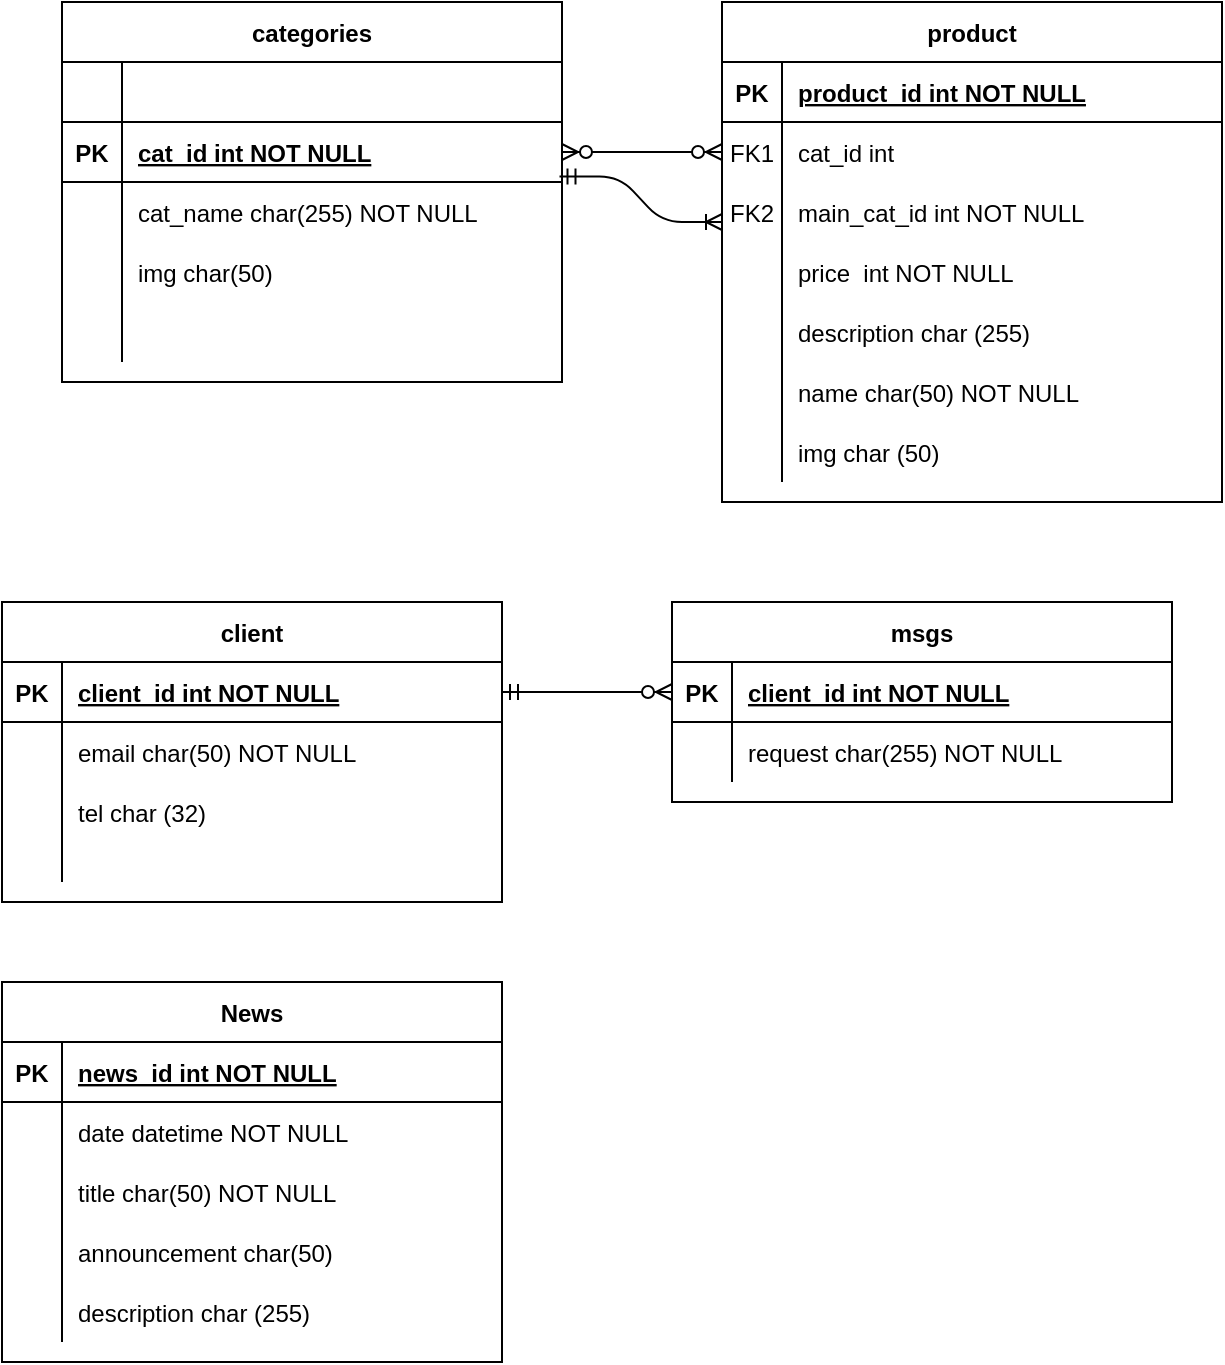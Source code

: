 <mxfile version="13.5.1" type="github">
  <diagram id="R2lEEEUBdFMjLlhIrx00" name="Page-1">
    <mxGraphModel dx="1422" dy="827" grid="1" gridSize="10" guides="1" tooltips="1" connect="1" arrows="1" fold="1" page="1" pageScale="1" pageWidth="850" pageHeight="1100" math="0" shadow="0" extFonts="Permanent Marker^https://fonts.googleapis.com/css?family=Permanent+Marker">
      <root>
        <mxCell id="0" />
        <mxCell id="1" parent="0" />
        <mxCell id="C-vyLk0tnHw3VtMMgP7b-2" value="product" style="shape=table;startSize=30;container=1;collapsible=1;childLayout=tableLayout;fixedRows=1;rowLines=0;fontStyle=1;align=center;resizeLast=1;" parent="1" vertex="1">
          <mxGeometry x="450" y="120" width="250" height="250" as="geometry" />
        </mxCell>
        <mxCell id="C-vyLk0tnHw3VtMMgP7b-3" value="" style="shape=partialRectangle;collapsible=0;dropTarget=0;pointerEvents=0;fillColor=none;points=[[0,0.5],[1,0.5]];portConstraint=eastwest;top=0;left=0;right=0;bottom=1;" parent="C-vyLk0tnHw3VtMMgP7b-2" vertex="1">
          <mxGeometry y="30" width="250" height="30" as="geometry" />
        </mxCell>
        <mxCell id="C-vyLk0tnHw3VtMMgP7b-4" value="PK" style="shape=partialRectangle;overflow=hidden;connectable=0;fillColor=none;top=0;left=0;bottom=0;right=0;fontStyle=1;" parent="C-vyLk0tnHw3VtMMgP7b-3" vertex="1">
          <mxGeometry width="30" height="30" as="geometry" />
        </mxCell>
        <mxCell id="C-vyLk0tnHw3VtMMgP7b-5" value="product_id int NOT NULL " style="shape=partialRectangle;overflow=hidden;connectable=0;fillColor=none;top=0;left=0;bottom=0;right=0;align=left;spacingLeft=6;fontStyle=5;" parent="C-vyLk0tnHw3VtMMgP7b-3" vertex="1">
          <mxGeometry x="30" width="220" height="30" as="geometry" />
        </mxCell>
        <mxCell id="C-vyLk0tnHw3VtMMgP7b-6" value="" style="shape=partialRectangle;collapsible=0;dropTarget=0;pointerEvents=0;fillColor=none;points=[[0,0.5],[1,0.5]];portConstraint=eastwest;top=0;left=0;right=0;bottom=0;" parent="C-vyLk0tnHw3VtMMgP7b-2" vertex="1">
          <mxGeometry y="60" width="250" height="30" as="geometry" />
        </mxCell>
        <mxCell id="C-vyLk0tnHw3VtMMgP7b-7" value="FK1" style="shape=partialRectangle;overflow=hidden;connectable=0;fillColor=none;top=0;left=0;bottom=0;right=0;" parent="C-vyLk0tnHw3VtMMgP7b-6" vertex="1">
          <mxGeometry width="30" height="30" as="geometry" />
        </mxCell>
        <mxCell id="C-vyLk0tnHw3VtMMgP7b-8" value="cat_id int " style="shape=partialRectangle;overflow=hidden;connectable=0;fillColor=none;top=0;left=0;bottom=0;right=0;align=left;spacingLeft=6;" parent="C-vyLk0tnHw3VtMMgP7b-6" vertex="1">
          <mxGeometry x="30" width="220" height="30" as="geometry" />
        </mxCell>
        <mxCell id="C-vyLk0tnHw3VtMMgP7b-9" value="" style="shape=partialRectangle;collapsible=0;dropTarget=0;pointerEvents=0;fillColor=none;points=[[0,0.5],[1,0.5]];portConstraint=eastwest;top=0;left=0;right=0;bottom=0;" parent="C-vyLk0tnHw3VtMMgP7b-2" vertex="1">
          <mxGeometry y="90" width="250" height="30" as="geometry" />
        </mxCell>
        <mxCell id="C-vyLk0tnHw3VtMMgP7b-10" value="FK2" style="shape=partialRectangle;overflow=hidden;connectable=0;fillColor=none;top=0;left=0;bottom=0;right=0;" parent="C-vyLk0tnHw3VtMMgP7b-9" vertex="1">
          <mxGeometry width="30" height="30" as="geometry" />
        </mxCell>
        <mxCell id="C-vyLk0tnHw3VtMMgP7b-11" value="main_cat_id int NOT NULL" style="shape=partialRectangle;overflow=hidden;connectable=0;fillColor=none;top=0;left=0;bottom=0;right=0;align=left;spacingLeft=6;" parent="C-vyLk0tnHw3VtMMgP7b-9" vertex="1">
          <mxGeometry x="30" width="220" height="30" as="geometry" />
        </mxCell>
        <mxCell id="bQkvxWkxiMDKkStKXYZC-28" style="shape=partialRectangle;collapsible=0;dropTarget=0;pointerEvents=0;fillColor=none;points=[[0,0.5],[1,0.5]];portConstraint=eastwest;top=0;left=0;right=0;bottom=0;" parent="C-vyLk0tnHw3VtMMgP7b-2" vertex="1">
          <mxGeometry y="120" width="250" height="30" as="geometry" />
        </mxCell>
        <mxCell id="bQkvxWkxiMDKkStKXYZC-29" style="shape=partialRectangle;overflow=hidden;connectable=0;fillColor=none;top=0;left=0;bottom=0;right=0;" parent="bQkvxWkxiMDKkStKXYZC-28" vertex="1">
          <mxGeometry width="30" height="30" as="geometry" />
        </mxCell>
        <mxCell id="bQkvxWkxiMDKkStKXYZC-30" value="price  int NOT NULL" style="shape=partialRectangle;overflow=hidden;connectable=0;fillColor=none;top=0;left=0;bottom=0;right=0;align=left;spacingLeft=6;" parent="bQkvxWkxiMDKkStKXYZC-28" vertex="1">
          <mxGeometry x="30" width="220" height="30" as="geometry" />
        </mxCell>
        <mxCell id="bQkvxWkxiMDKkStKXYZC-34" style="shape=partialRectangle;collapsible=0;dropTarget=0;pointerEvents=0;fillColor=none;points=[[0,0.5],[1,0.5]];portConstraint=eastwest;top=0;left=0;right=0;bottom=0;" parent="C-vyLk0tnHw3VtMMgP7b-2" vertex="1">
          <mxGeometry y="150" width="250" height="30" as="geometry" />
        </mxCell>
        <mxCell id="bQkvxWkxiMDKkStKXYZC-35" style="shape=partialRectangle;overflow=hidden;connectable=0;fillColor=none;top=0;left=0;bottom=0;right=0;" parent="bQkvxWkxiMDKkStKXYZC-34" vertex="1">
          <mxGeometry width="30" height="30" as="geometry" />
        </mxCell>
        <mxCell id="bQkvxWkxiMDKkStKXYZC-36" value="description char (255)" style="shape=partialRectangle;overflow=hidden;connectable=0;fillColor=none;top=0;left=0;bottom=0;right=0;align=left;spacingLeft=6;" parent="bQkvxWkxiMDKkStKXYZC-34" vertex="1">
          <mxGeometry x="30" width="220" height="30" as="geometry" />
        </mxCell>
        <mxCell id="bQkvxWkxiMDKkStKXYZC-31" style="shape=partialRectangle;collapsible=0;dropTarget=0;pointerEvents=0;fillColor=none;points=[[0,0.5],[1,0.5]];portConstraint=eastwest;top=0;left=0;right=0;bottom=0;" parent="C-vyLk0tnHw3VtMMgP7b-2" vertex="1">
          <mxGeometry y="180" width="250" height="30" as="geometry" />
        </mxCell>
        <mxCell id="bQkvxWkxiMDKkStKXYZC-32" style="shape=partialRectangle;overflow=hidden;connectable=0;fillColor=none;top=0;left=0;bottom=0;right=0;" parent="bQkvxWkxiMDKkStKXYZC-31" vertex="1">
          <mxGeometry width="30" height="30" as="geometry" />
        </mxCell>
        <mxCell id="bQkvxWkxiMDKkStKXYZC-33" value="name char(50) NOT NULL" style="shape=partialRectangle;overflow=hidden;connectable=0;fillColor=none;top=0;left=0;bottom=0;right=0;align=left;spacingLeft=6;" parent="bQkvxWkxiMDKkStKXYZC-31" vertex="1">
          <mxGeometry x="30" width="220" height="30" as="geometry" />
        </mxCell>
        <mxCell id="bQkvxWkxiMDKkStKXYZC-40" style="shape=partialRectangle;collapsible=0;dropTarget=0;pointerEvents=0;fillColor=none;points=[[0,0.5],[1,0.5]];portConstraint=eastwest;top=0;left=0;right=0;bottom=0;" parent="C-vyLk0tnHw3VtMMgP7b-2" vertex="1">
          <mxGeometry y="210" width="250" height="30" as="geometry" />
        </mxCell>
        <mxCell id="bQkvxWkxiMDKkStKXYZC-41" style="shape=partialRectangle;overflow=hidden;connectable=0;fillColor=none;top=0;left=0;bottom=0;right=0;" parent="bQkvxWkxiMDKkStKXYZC-40" vertex="1">
          <mxGeometry width="30" height="30" as="geometry" />
        </mxCell>
        <mxCell id="bQkvxWkxiMDKkStKXYZC-42" value="img char (50)" style="shape=partialRectangle;overflow=hidden;connectable=0;fillColor=none;top=0;left=0;bottom=0;right=0;align=left;spacingLeft=6;" parent="bQkvxWkxiMDKkStKXYZC-40" vertex="1">
          <mxGeometry x="30" width="220" height="30" as="geometry" />
        </mxCell>
        <mxCell id="C-vyLk0tnHw3VtMMgP7b-23" value="categories" style="shape=table;startSize=30;container=1;collapsible=1;childLayout=tableLayout;fixedRows=1;rowLines=0;fontStyle=1;align=center;resizeLast=1;" parent="1" vertex="1">
          <mxGeometry x="120" y="120" width="250" height="190" as="geometry">
            <mxRectangle x="120" y="120" width="90" height="30" as="alternateBounds" />
          </mxGeometry>
        </mxCell>
        <mxCell id="bQkvxWkxiMDKkStKXYZC-20" style="shape=partialRectangle;collapsible=0;dropTarget=0;pointerEvents=0;fillColor=none;points=[[0,0.5],[1,0.5]];portConstraint=eastwest;top=0;left=0;right=0;bottom=1;" parent="C-vyLk0tnHw3VtMMgP7b-23" vertex="1">
          <mxGeometry y="30" width="250" height="30" as="geometry" />
        </mxCell>
        <mxCell id="bQkvxWkxiMDKkStKXYZC-21" style="shape=partialRectangle;overflow=hidden;connectable=0;fillColor=none;top=0;left=0;bottom=0;right=0;fontStyle=1;" parent="bQkvxWkxiMDKkStKXYZC-20" vertex="1">
          <mxGeometry width="30" height="30" as="geometry" />
        </mxCell>
        <mxCell id="bQkvxWkxiMDKkStKXYZC-22" style="shape=partialRectangle;overflow=hidden;connectable=0;fillColor=none;top=0;left=0;bottom=0;right=0;align=left;spacingLeft=6;fontStyle=5;" parent="bQkvxWkxiMDKkStKXYZC-20" vertex="1">
          <mxGeometry x="30" width="220" height="30" as="geometry" />
        </mxCell>
        <mxCell id="C-vyLk0tnHw3VtMMgP7b-24" value="" style="shape=partialRectangle;collapsible=0;dropTarget=0;pointerEvents=0;fillColor=none;points=[[0,0.5],[1,0.5]];portConstraint=eastwest;top=0;left=0;right=0;bottom=1;" parent="C-vyLk0tnHw3VtMMgP7b-23" vertex="1">
          <mxGeometry y="60" width="250" height="30" as="geometry" />
        </mxCell>
        <mxCell id="C-vyLk0tnHw3VtMMgP7b-25" value="PK" style="shape=partialRectangle;overflow=hidden;connectable=0;fillColor=none;top=0;left=0;bottom=0;right=0;fontStyle=1;" parent="C-vyLk0tnHw3VtMMgP7b-24" vertex="1">
          <mxGeometry width="30" height="30" as="geometry" />
        </mxCell>
        <mxCell id="C-vyLk0tnHw3VtMMgP7b-26" value="cat_id int NOT NULL " style="shape=partialRectangle;overflow=hidden;connectable=0;fillColor=none;top=0;left=0;bottom=0;right=0;align=left;spacingLeft=6;fontStyle=5;" parent="C-vyLk0tnHw3VtMMgP7b-24" vertex="1">
          <mxGeometry x="30" width="220" height="30" as="geometry" />
        </mxCell>
        <mxCell id="C-vyLk0tnHw3VtMMgP7b-27" value="" style="shape=partialRectangle;collapsible=0;dropTarget=0;pointerEvents=0;fillColor=none;points=[[0,0.5],[1,0.5]];portConstraint=eastwest;top=0;left=0;right=0;bottom=0;" parent="C-vyLk0tnHw3VtMMgP7b-23" vertex="1">
          <mxGeometry y="90" width="250" height="30" as="geometry" />
        </mxCell>
        <mxCell id="C-vyLk0tnHw3VtMMgP7b-28" value="" style="shape=partialRectangle;overflow=hidden;connectable=0;fillColor=none;top=0;left=0;bottom=0;right=0;" parent="C-vyLk0tnHw3VtMMgP7b-27" vertex="1">
          <mxGeometry width="30" height="30" as="geometry" />
        </mxCell>
        <mxCell id="C-vyLk0tnHw3VtMMgP7b-29" value="cat_name char(255) NOT NULL" style="shape=partialRectangle;overflow=hidden;connectable=0;fillColor=none;top=0;left=0;bottom=0;right=0;align=left;spacingLeft=6;" parent="C-vyLk0tnHw3VtMMgP7b-27" vertex="1">
          <mxGeometry x="30" width="220" height="30" as="geometry" />
        </mxCell>
        <mxCell id="bQkvxWkxiMDKkStKXYZC-14" style="shape=partialRectangle;collapsible=0;dropTarget=0;pointerEvents=0;fillColor=none;points=[[0,0.5],[1,0.5]];portConstraint=eastwest;top=0;left=0;right=0;bottom=0;" parent="C-vyLk0tnHw3VtMMgP7b-23" vertex="1">
          <mxGeometry y="120" width="250" height="30" as="geometry" />
        </mxCell>
        <mxCell id="bQkvxWkxiMDKkStKXYZC-15" style="shape=partialRectangle;overflow=hidden;connectable=0;fillColor=none;top=0;left=0;bottom=0;right=0;" parent="bQkvxWkxiMDKkStKXYZC-14" vertex="1">
          <mxGeometry width="30" height="30" as="geometry" />
        </mxCell>
        <mxCell id="bQkvxWkxiMDKkStKXYZC-16" value="img char(50)" style="shape=partialRectangle;overflow=hidden;connectable=0;fillColor=none;top=0;left=0;bottom=0;right=0;align=left;spacingLeft=6;" parent="bQkvxWkxiMDKkStKXYZC-14" vertex="1">
          <mxGeometry x="30" width="220" height="30" as="geometry" />
        </mxCell>
        <mxCell id="bQkvxWkxiMDKkStKXYZC-17" style="shape=partialRectangle;collapsible=0;dropTarget=0;pointerEvents=0;fillColor=none;points=[[0,0.5],[1,0.5]];portConstraint=eastwest;top=0;left=0;right=0;bottom=0;" parent="C-vyLk0tnHw3VtMMgP7b-23" vertex="1">
          <mxGeometry y="150" width="250" height="30" as="geometry" />
        </mxCell>
        <mxCell id="bQkvxWkxiMDKkStKXYZC-18" style="shape=partialRectangle;overflow=hidden;connectable=0;fillColor=none;top=0;left=0;bottom=0;right=0;" parent="bQkvxWkxiMDKkStKXYZC-17" vertex="1">
          <mxGeometry width="30" height="30" as="geometry" />
        </mxCell>
        <mxCell id="bQkvxWkxiMDKkStKXYZC-19" style="shape=partialRectangle;overflow=hidden;connectable=0;fillColor=none;top=0;left=0;bottom=0;right=0;align=left;spacingLeft=6;" parent="bQkvxWkxiMDKkStKXYZC-17" vertex="1">
          <mxGeometry x="30" width="220" height="30" as="geometry" />
        </mxCell>
        <mxCell id="bQkvxWkxiMDKkStKXYZC-26" value="" style="edgeStyle=entityRelationEdgeStyle;fontSize=12;html=1;endArrow=ERzeroToMany;endFill=1;startArrow=ERzeroToMany;entryX=0;entryY=0.5;entryDx=0;entryDy=0;exitX=1;exitY=0.5;exitDx=0;exitDy=0;" parent="1" source="C-vyLk0tnHw3VtMMgP7b-24" target="C-vyLk0tnHw3VtMMgP7b-6" edge="1">
          <mxGeometry width="100" height="100" relative="1" as="geometry">
            <mxPoint x="350" y="330" as="sourcePoint" />
            <mxPoint x="450" y="230" as="targetPoint" />
          </mxGeometry>
        </mxCell>
        <mxCell id="bQkvxWkxiMDKkStKXYZC-27" value="" style="edgeStyle=entityRelationEdgeStyle;fontSize=12;html=1;endArrow=ERoneToMany;startArrow=ERmandOne;exitX=0.995;exitY=-0.092;exitDx=0;exitDy=0;exitPerimeter=0;" parent="1" source="C-vyLk0tnHw3VtMMgP7b-27" edge="1">
          <mxGeometry width="100" height="100" relative="1" as="geometry">
            <mxPoint x="80" y="390" as="sourcePoint" />
            <mxPoint x="450" y="230" as="targetPoint" />
          </mxGeometry>
        </mxCell>
        <mxCell id="-CDYQMSLDuNgritL63SJ-14" value="" style="edgeStyle=entityRelationEdgeStyle;fontSize=12;html=1;endArrow=ERzeroToMany;startArrow=ERmandOne;exitX=1;exitY=0.5;exitDx=0;exitDy=0;entryX=0;entryY=0.5;entryDx=0;entryDy=0;" edge="1" parent="1" source="bQkvxWkxiMDKkStKXYZC-50" target="-CDYQMSLDuNgritL63SJ-2">
          <mxGeometry width="100" height="100" relative="1" as="geometry">
            <mxPoint x="320" y="530" as="sourcePoint" />
            <mxPoint x="420" y="430" as="targetPoint" />
          </mxGeometry>
        </mxCell>
        <mxCell id="bQkvxWkxiMDKkStKXYZC-49" value="client" style="shape=table;startSize=30;container=1;collapsible=1;childLayout=tableLayout;fixedRows=1;rowLines=0;fontStyle=1;align=center;resizeLast=1;" parent="1" vertex="1">
          <mxGeometry x="90" y="420" width="250" height="150" as="geometry" />
        </mxCell>
        <mxCell id="bQkvxWkxiMDKkStKXYZC-50" value="" style="shape=partialRectangle;collapsible=0;dropTarget=0;pointerEvents=0;fillColor=none;points=[[0,0.5],[1,0.5]];portConstraint=eastwest;top=0;left=0;right=0;bottom=1;" parent="bQkvxWkxiMDKkStKXYZC-49" vertex="1">
          <mxGeometry y="30" width="250" height="30" as="geometry" />
        </mxCell>
        <mxCell id="bQkvxWkxiMDKkStKXYZC-51" value="PK" style="shape=partialRectangle;overflow=hidden;connectable=0;fillColor=none;top=0;left=0;bottom=0;right=0;fontStyle=1;" parent="bQkvxWkxiMDKkStKXYZC-50" vertex="1">
          <mxGeometry width="30" height="30" as="geometry" />
        </mxCell>
        <mxCell id="bQkvxWkxiMDKkStKXYZC-52" value="client_id int NOT NULL " style="shape=partialRectangle;overflow=hidden;connectable=0;fillColor=none;top=0;left=0;bottom=0;right=0;align=left;spacingLeft=6;fontStyle=5;" parent="bQkvxWkxiMDKkStKXYZC-50" vertex="1">
          <mxGeometry x="30" width="220" height="30" as="geometry" />
        </mxCell>
        <mxCell id="bQkvxWkxiMDKkStKXYZC-53" value="" style="shape=partialRectangle;collapsible=0;dropTarget=0;pointerEvents=0;fillColor=none;points=[[0,0.5],[1,0.5]];portConstraint=eastwest;top=0;left=0;right=0;bottom=0;" parent="bQkvxWkxiMDKkStKXYZC-49" vertex="1">
          <mxGeometry y="60" width="250" height="30" as="geometry" />
        </mxCell>
        <mxCell id="bQkvxWkxiMDKkStKXYZC-54" value="" style="shape=partialRectangle;overflow=hidden;connectable=0;fillColor=none;top=0;left=0;bottom=0;right=0;" parent="bQkvxWkxiMDKkStKXYZC-53" vertex="1">
          <mxGeometry width="30" height="30" as="geometry" />
        </mxCell>
        <mxCell id="bQkvxWkxiMDKkStKXYZC-55" value="email char(50) NOT NULL" style="shape=partialRectangle;overflow=hidden;connectable=0;fillColor=none;top=0;left=0;bottom=0;right=0;align=left;spacingLeft=6;" parent="bQkvxWkxiMDKkStKXYZC-53" vertex="1">
          <mxGeometry x="30" width="220" height="30" as="geometry" />
        </mxCell>
        <mxCell id="bQkvxWkxiMDKkStKXYZC-56" value="" style="shape=partialRectangle;collapsible=0;dropTarget=0;pointerEvents=0;fillColor=none;points=[[0,0.5],[1,0.5]];portConstraint=eastwest;top=0;left=0;right=0;bottom=0;" parent="bQkvxWkxiMDKkStKXYZC-49" vertex="1">
          <mxGeometry y="90" width="250" height="30" as="geometry" />
        </mxCell>
        <mxCell id="bQkvxWkxiMDKkStKXYZC-57" value="" style="shape=partialRectangle;overflow=hidden;connectable=0;fillColor=none;top=0;left=0;bottom=0;right=0;" parent="bQkvxWkxiMDKkStKXYZC-56" vertex="1">
          <mxGeometry width="30" height="30" as="geometry" />
        </mxCell>
        <mxCell id="bQkvxWkxiMDKkStKXYZC-58" value="tel char (32) " style="shape=partialRectangle;overflow=hidden;connectable=0;fillColor=none;top=0;left=0;bottom=0;right=0;align=left;spacingLeft=6;" parent="bQkvxWkxiMDKkStKXYZC-56" vertex="1">
          <mxGeometry x="30" width="220" height="30" as="geometry" />
        </mxCell>
        <mxCell id="bQkvxWkxiMDKkStKXYZC-59" style="shape=partialRectangle;collapsible=0;dropTarget=0;pointerEvents=0;fillColor=none;points=[[0,0.5],[1,0.5]];portConstraint=eastwest;top=0;left=0;right=0;bottom=0;" parent="bQkvxWkxiMDKkStKXYZC-49" vertex="1">
          <mxGeometry y="120" width="250" height="20" as="geometry" />
        </mxCell>
        <mxCell id="bQkvxWkxiMDKkStKXYZC-60" style="shape=partialRectangle;overflow=hidden;connectable=0;fillColor=none;top=0;left=0;bottom=0;right=0;" parent="bQkvxWkxiMDKkStKXYZC-59" vertex="1">
          <mxGeometry width="30" height="20" as="geometry" />
        </mxCell>
        <mxCell id="bQkvxWkxiMDKkStKXYZC-61" value="" style="shape=partialRectangle;overflow=hidden;connectable=0;fillColor=none;top=0;left=0;bottom=0;right=0;align=left;spacingLeft=6;" parent="bQkvxWkxiMDKkStKXYZC-59" vertex="1">
          <mxGeometry x="30" width="220" height="20" as="geometry" />
        </mxCell>
        <mxCell id="C-vyLk0tnHw3VtMMgP7b-13" value="News" style="shape=table;startSize=30;container=1;collapsible=1;childLayout=tableLayout;fixedRows=1;rowLines=0;fontStyle=1;align=center;resizeLast=1;" parent="1" vertex="1">
          <mxGeometry x="90" y="610" width="250" height="190" as="geometry" />
        </mxCell>
        <mxCell id="C-vyLk0tnHw3VtMMgP7b-14" value="" style="shape=partialRectangle;collapsible=0;dropTarget=0;pointerEvents=0;fillColor=none;points=[[0,0.5],[1,0.5]];portConstraint=eastwest;top=0;left=0;right=0;bottom=1;" parent="C-vyLk0tnHw3VtMMgP7b-13" vertex="1">
          <mxGeometry y="30" width="250" height="30" as="geometry" />
        </mxCell>
        <mxCell id="C-vyLk0tnHw3VtMMgP7b-15" value="PK" style="shape=partialRectangle;overflow=hidden;connectable=0;fillColor=none;top=0;left=0;bottom=0;right=0;fontStyle=1;" parent="C-vyLk0tnHw3VtMMgP7b-14" vertex="1">
          <mxGeometry width="30" height="30" as="geometry" />
        </mxCell>
        <mxCell id="C-vyLk0tnHw3VtMMgP7b-16" value="news_id int NOT NULL " style="shape=partialRectangle;overflow=hidden;connectable=0;fillColor=none;top=0;left=0;bottom=0;right=0;align=left;spacingLeft=6;fontStyle=5;" parent="C-vyLk0tnHw3VtMMgP7b-14" vertex="1">
          <mxGeometry x="30" width="220" height="30" as="geometry" />
        </mxCell>
        <mxCell id="C-vyLk0tnHw3VtMMgP7b-17" value="" style="shape=partialRectangle;collapsible=0;dropTarget=0;pointerEvents=0;fillColor=none;points=[[0,0.5],[1,0.5]];portConstraint=eastwest;top=0;left=0;right=0;bottom=0;" parent="C-vyLk0tnHw3VtMMgP7b-13" vertex="1">
          <mxGeometry y="60" width="250" height="30" as="geometry" />
        </mxCell>
        <mxCell id="C-vyLk0tnHw3VtMMgP7b-18" value="" style="shape=partialRectangle;overflow=hidden;connectable=0;fillColor=none;top=0;left=0;bottom=0;right=0;" parent="C-vyLk0tnHw3VtMMgP7b-17" vertex="1">
          <mxGeometry width="30" height="30" as="geometry" />
        </mxCell>
        <mxCell id="C-vyLk0tnHw3VtMMgP7b-19" value="date datetime NOT NULL" style="shape=partialRectangle;overflow=hidden;connectable=0;fillColor=none;top=0;left=0;bottom=0;right=0;align=left;spacingLeft=6;" parent="C-vyLk0tnHw3VtMMgP7b-17" vertex="1">
          <mxGeometry x="30" width="220" height="30" as="geometry" />
        </mxCell>
        <mxCell id="C-vyLk0tnHw3VtMMgP7b-20" value="" style="shape=partialRectangle;collapsible=0;dropTarget=0;pointerEvents=0;fillColor=none;points=[[0,0.5],[1,0.5]];portConstraint=eastwest;top=0;left=0;right=0;bottom=0;" parent="C-vyLk0tnHw3VtMMgP7b-13" vertex="1">
          <mxGeometry y="90" width="250" height="30" as="geometry" />
        </mxCell>
        <mxCell id="C-vyLk0tnHw3VtMMgP7b-21" value="" style="shape=partialRectangle;overflow=hidden;connectable=0;fillColor=none;top=0;left=0;bottom=0;right=0;" parent="C-vyLk0tnHw3VtMMgP7b-20" vertex="1">
          <mxGeometry width="30" height="30" as="geometry" />
        </mxCell>
        <mxCell id="C-vyLk0tnHw3VtMMgP7b-22" value="title char(50) NOT NULL" style="shape=partialRectangle;overflow=hidden;connectable=0;fillColor=none;top=0;left=0;bottom=0;right=0;align=left;spacingLeft=6;" parent="C-vyLk0tnHw3VtMMgP7b-20" vertex="1">
          <mxGeometry x="30" width="220" height="30" as="geometry" />
        </mxCell>
        <mxCell id="bQkvxWkxiMDKkStKXYZC-46" style="shape=partialRectangle;collapsible=0;dropTarget=0;pointerEvents=0;fillColor=none;points=[[0,0.5],[1,0.5]];portConstraint=eastwest;top=0;left=0;right=0;bottom=0;" parent="C-vyLk0tnHw3VtMMgP7b-13" vertex="1">
          <mxGeometry y="120" width="250" height="30" as="geometry" />
        </mxCell>
        <mxCell id="bQkvxWkxiMDKkStKXYZC-47" style="shape=partialRectangle;overflow=hidden;connectable=0;fillColor=none;top=0;left=0;bottom=0;right=0;" parent="bQkvxWkxiMDKkStKXYZC-46" vertex="1">
          <mxGeometry width="30" height="30" as="geometry" />
        </mxCell>
        <mxCell id="bQkvxWkxiMDKkStKXYZC-48" value="announcement char(50)" style="shape=partialRectangle;overflow=hidden;connectable=0;fillColor=none;top=0;left=0;bottom=0;right=0;align=left;spacingLeft=6;" parent="bQkvxWkxiMDKkStKXYZC-46" vertex="1">
          <mxGeometry x="30" width="220" height="30" as="geometry" />
        </mxCell>
        <mxCell id="bQkvxWkxiMDKkStKXYZC-43" style="shape=partialRectangle;collapsible=0;dropTarget=0;pointerEvents=0;fillColor=none;points=[[0,0.5],[1,0.5]];portConstraint=eastwest;top=0;left=0;right=0;bottom=0;" parent="C-vyLk0tnHw3VtMMgP7b-13" vertex="1">
          <mxGeometry y="150" width="250" height="30" as="geometry" />
        </mxCell>
        <mxCell id="bQkvxWkxiMDKkStKXYZC-44" style="shape=partialRectangle;overflow=hidden;connectable=0;fillColor=none;top=0;left=0;bottom=0;right=0;" parent="bQkvxWkxiMDKkStKXYZC-43" vertex="1">
          <mxGeometry width="30" height="30" as="geometry" />
        </mxCell>
        <mxCell id="bQkvxWkxiMDKkStKXYZC-45" value="description char (255)" style="shape=partialRectangle;overflow=hidden;connectable=0;fillColor=none;top=0;left=0;bottom=0;right=0;align=left;spacingLeft=6;" parent="bQkvxWkxiMDKkStKXYZC-43" vertex="1">
          <mxGeometry x="30" width="220" height="30" as="geometry" />
        </mxCell>
        <mxCell id="-CDYQMSLDuNgritL63SJ-1" value="msgs" style="shape=table;startSize=30;container=1;collapsible=1;childLayout=tableLayout;fixedRows=1;rowLines=0;fontStyle=1;align=center;resizeLast=1;" vertex="1" parent="1">
          <mxGeometry x="425" y="420" width="250" height="100" as="geometry" />
        </mxCell>
        <mxCell id="-CDYQMSLDuNgritL63SJ-2" value="" style="shape=partialRectangle;collapsible=0;dropTarget=0;pointerEvents=0;fillColor=none;points=[[0,0.5],[1,0.5]];portConstraint=eastwest;top=0;left=0;right=0;bottom=1;" vertex="1" parent="-CDYQMSLDuNgritL63SJ-1">
          <mxGeometry y="30" width="250" height="30" as="geometry" />
        </mxCell>
        <mxCell id="-CDYQMSLDuNgritL63SJ-3" value="PK" style="shape=partialRectangle;overflow=hidden;connectable=0;fillColor=none;top=0;left=0;bottom=0;right=0;fontStyle=1;" vertex="1" parent="-CDYQMSLDuNgritL63SJ-2">
          <mxGeometry width="30" height="30" as="geometry" />
        </mxCell>
        <mxCell id="-CDYQMSLDuNgritL63SJ-4" value="client_id int NOT NULL " style="shape=partialRectangle;overflow=hidden;connectable=0;fillColor=none;top=0;left=0;bottom=0;right=0;align=left;spacingLeft=6;fontStyle=5;" vertex="1" parent="-CDYQMSLDuNgritL63SJ-2">
          <mxGeometry x="30" width="220" height="30" as="geometry" />
        </mxCell>
        <mxCell id="-CDYQMSLDuNgritL63SJ-11" style="shape=partialRectangle;collapsible=0;dropTarget=0;pointerEvents=0;fillColor=none;points=[[0,0.5],[1,0.5]];portConstraint=eastwest;top=0;left=0;right=0;bottom=0;" vertex="1" parent="-CDYQMSLDuNgritL63SJ-1">
          <mxGeometry y="60" width="250" height="30" as="geometry" />
        </mxCell>
        <mxCell id="-CDYQMSLDuNgritL63SJ-12" style="shape=partialRectangle;overflow=hidden;connectable=0;fillColor=none;top=0;left=0;bottom=0;right=0;" vertex="1" parent="-CDYQMSLDuNgritL63SJ-11">
          <mxGeometry width="30" height="30" as="geometry" />
        </mxCell>
        <mxCell id="-CDYQMSLDuNgritL63SJ-13" value="request char(255) NOT NULL" style="shape=partialRectangle;overflow=hidden;connectable=0;fillColor=none;top=0;left=0;bottom=0;right=0;align=left;spacingLeft=6;" vertex="1" parent="-CDYQMSLDuNgritL63SJ-11">
          <mxGeometry x="30" width="220" height="30" as="geometry" />
        </mxCell>
      </root>
    </mxGraphModel>
  </diagram>
</mxfile>
